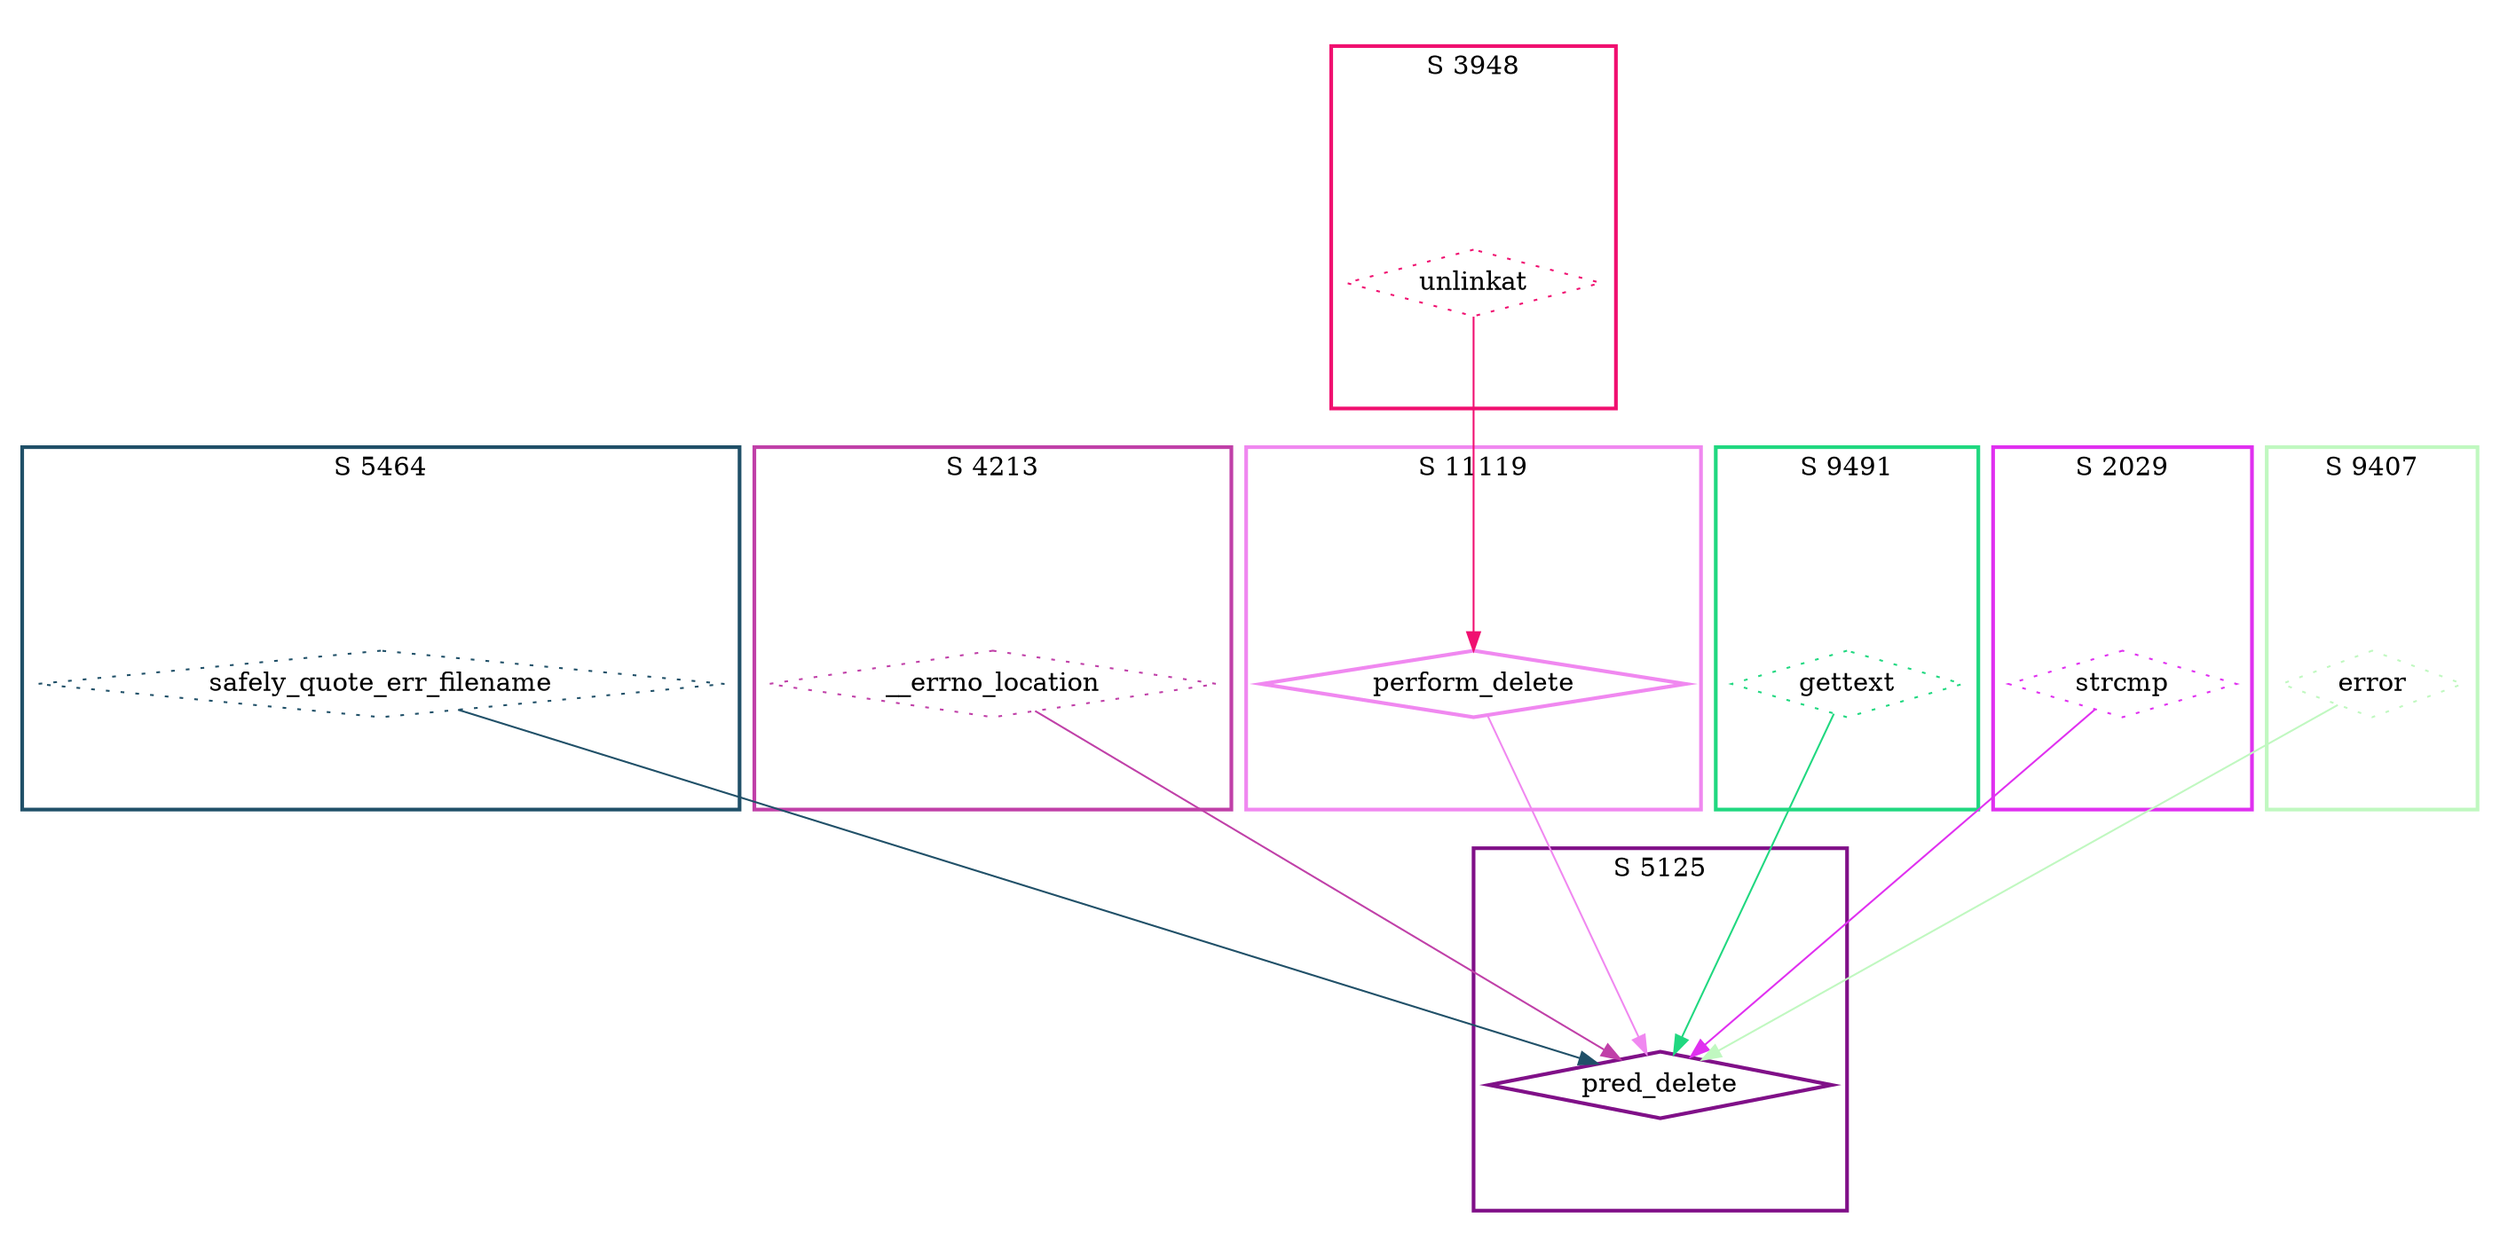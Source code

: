 digraph G {
  ratio=0.500000;
  "UV safely_quote_err_filename (5464)" [shape=diamond,
                                         label="safely_quote_err_filename",
                                         color="#205068", style=dotted];
  "UV __errno_location (4213)" [shape=diamond, label="__errno_location",
                                color="#C040A8", style=dotted];
  "UV perform_delete (11119)" [shape=diamond, label="perform_delete",
                               color="#F088F0", style=bold];
  "UV unlinkat (3948)" [shape=diamond, label="unlinkat", color="#F01070",
                        style=dotted];
  "UV pred_delete (5125)" [shape=diamond, label="pred_delete",
                           color="#801088", style=bold];
  "UV gettext (9491)" [shape=diamond, label="gettext", color="#20D880",
                       style=dotted];
  "UV strcmp (2029)" [shape=diamond, label="strcmp", color="#E030F0",
                      style=dotted];
  "UV error (9407)" [shape=diamond, label="error", color="#C0F8C0",
                     style=dotted];
  
  subgraph cluster_2029 { label="S 2029";
    color="#E030F0";
    style=bold;
    "UV strcmp (2029)"; };
  subgraph cluster_11119 { label="S 11119";
    color="#F088F0";
    style=bold;
    "UV perform_delete (11119)"; };
  subgraph cluster_5464 { label="S 5464";
    color="#205068";
    style=bold;
    "UV safely_quote_err_filename (5464)"; };
  subgraph cluster_9491 { label="S 9491";
    color="#20D880";
    style=bold;
    "UV gettext (9491)"; };
  subgraph cluster_3948 { label="S 3948";
    color="#F01070";
    style=bold;
    "UV unlinkat (3948)"; };
  subgraph cluster_4213 { label="S 4213";
    color="#C040A8";
    style=bold;
    "UV __errno_location (4213)"; };
  subgraph cluster_9407 { label="S 9407";
    color="#C0F8C0";
    style=bold;
    "UV error (9407)"; };
  subgraph cluster_5125 { label="S 5125";
    color="#801088";
    style=bold;
    "UV pred_delete (5125)"; };
  
  "UV safely_quote_err_filename (5464)" -> "UV pred_delete (5125)" [color="#205068"];
  "UV __errno_location (4213)" -> "UV pred_delete (5125)" [color="#C040A8"];
  "UV perform_delete (11119)" -> "UV pred_delete (5125)" [color="#F088F0"];
  "UV unlinkat (3948)" -> "UV perform_delete (11119)" [color="#F01070"];
  "UV gettext (9491)" -> "UV pred_delete (5125)" [color="#20D880"];
  "UV strcmp (2029)" -> "UV pred_delete (5125)" [color="#E030F0"];
  "UV error (9407)" -> "UV pred_delete (5125)" [color="#C0F8C0"];
  
  }